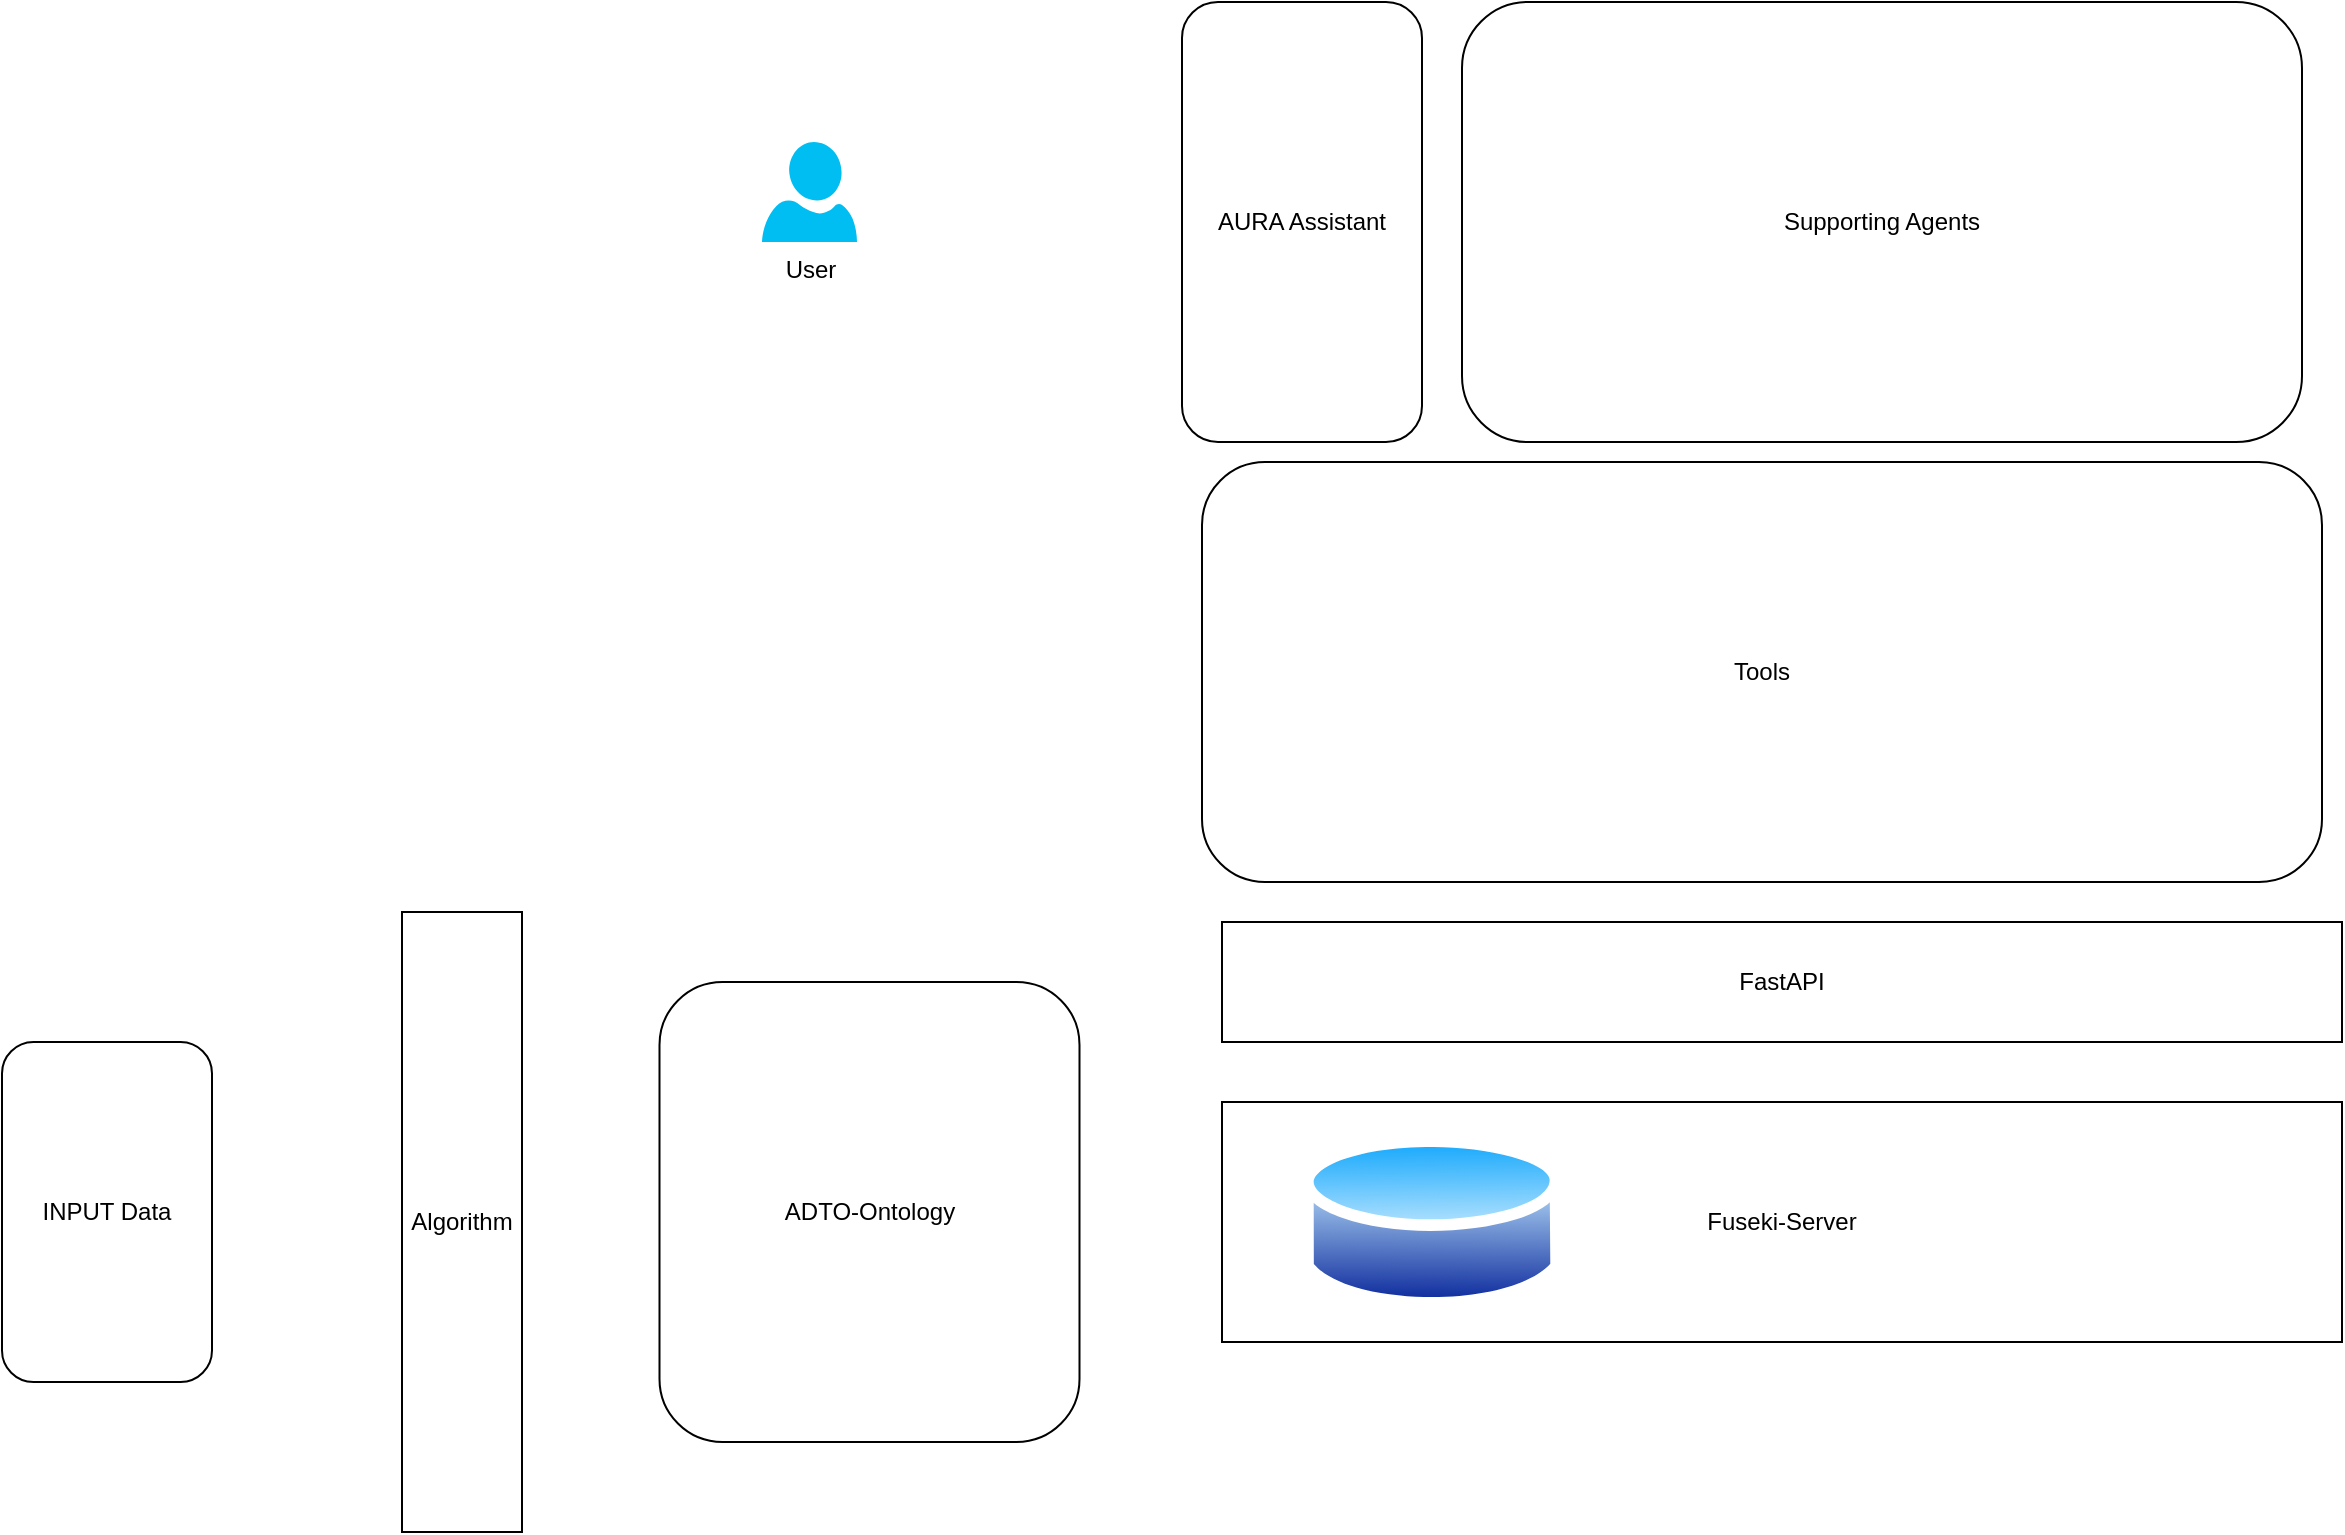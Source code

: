 <mxfile version="28.1.0">
  <diagram name="Page-1" id="43GiWK8uyy8XyC4bXgkB">
    <mxGraphModel dx="2276" dy="832" grid="1" gridSize="10" guides="1" tooltips="1" connect="1" arrows="1" fold="1" page="1" pageScale="1" pageWidth="850" pageHeight="1100" math="0" shadow="0">
      <root>
        <mxCell id="0" />
        <mxCell id="1" parent="0" />
        <mxCell id="63JWyUssg4j_gDNDkxvc-1" value="Supporting Agents" style="rounded=1;whiteSpace=wrap;html=1;" vertex="1" parent="1">
          <mxGeometry x="360" y="60" width="420" height="220" as="geometry" />
        </mxCell>
        <mxCell id="63JWyUssg4j_gDNDkxvc-2" value="Tools" style="rounded=1;whiteSpace=wrap;html=1;" vertex="1" parent="1">
          <mxGeometry x="230" y="290" width="560" height="210" as="geometry" />
        </mxCell>
        <mxCell id="63JWyUssg4j_gDNDkxvc-3" value="AURA Assistant" style="rounded=1;whiteSpace=wrap;html=1;" vertex="1" parent="1">
          <mxGeometry x="220" y="60" width="120" height="220" as="geometry" />
        </mxCell>
        <mxCell id="63JWyUssg4j_gDNDkxvc-4" value="User" style="verticalLabelPosition=bottom;html=1;verticalAlign=top;align=center;strokeColor=none;fillColor=#00BEF2;shape=mxgraph.azure.user;" vertex="1" parent="1">
          <mxGeometry x="10" y="130" width="47.5" height="50" as="geometry" />
        </mxCell>
        <mxCell id="63JWyUssg4j_gDNDkxvc-6" value="FastAPI" style="rounded=0;whiteSpace=wrap;html=1;" vertex="1" parent="1">
          <mxGeometry x="240" y="520" width="560" height="60" as="geometry" />
        </mxCell>
        <mxCell id="63JWyUssg4j_gDNDkxvc-7" value="Fuseki-Server" style="rounded=0;whiteSpace=wrap;html=1;" vertex="1" parent="1">
          <mxGeometry x="240" y="610" width="560" height="120" as="geometry" />
        </mxCell>
        <mxCell id="63JWyUssg4j_gDNDkxvc-8" value="" style="image;aspect=fixed;perimeter=ellipsePerimeter;html=1;align=center;shadow=0;dashed=0;spacingTop=3;image=img/lib/active_directory/database.svg;" vertex="1" parent="1">
          <mxGeometry x="280" y="621.9" width="130" height="96.2" as="geometry" />
        </mxCell>
        <mxCell id="63JWyUssg4j_gDNDkxvc-9" value="INPUT Data" style="rounded=1;whiteSpace=wrap;html=1;" vertex="1" parent="1">
          <mxGeometry x="-370" y="580" width="105" height="170" as="geometry" />
        </mxCell>
        <mxCell id="63JWyUssg4j_gDNDkxvc-10" value="Algorithm" style="rounded=0;whiteSpace=wrap;html=1;" vertex="1" parent="1">
          <mxGeometry x="-170" y="515" width="60" height="310" as="geometry" />
        </mxCell>
        <mxCell id="63JWyUssg4j_gDNDkxvc-11" value="ADTO-Ontology" style="rounded=1;whiteSpace=wrap;html=1;" vertex="1" parent="1">
          <mxGeometry x="-41.25" y="550" width="210" height="230" as="geometry" />
        </mxCell>
      </root>
    </mxGraphModel>
  </diagram>
</mxfile>
